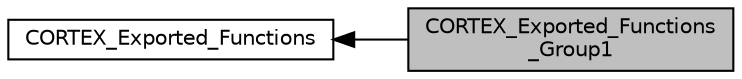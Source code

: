 digraph "CORTEX_Exported_Functions_Group1"
{
  edge [fontname="Helvetica",fontsize="10",labelfontname="Helvetica",labelfontsize="10"];
  node [fontname="Helvetica",fontsize="10",shape=box];
  rankdir=LR;
  Node2 [label="CORTEX_Exported_Functions",height=0.2,width=0.4,color="black", fillcolor="white", style="filled",URL="$group___c_o_r_t_e_x___exported___functions.html",tooltip=" "];
  Node1 [label="CORTEX_Exported_Functions\l_Group1",height=0.2,width=0.4,color="black", fillcolor="grey75", style="filled", fontcolor="black",tooltip=" "];
  Node2->Node1 [shape=plaintext, dir="back", style="solid"];
}
